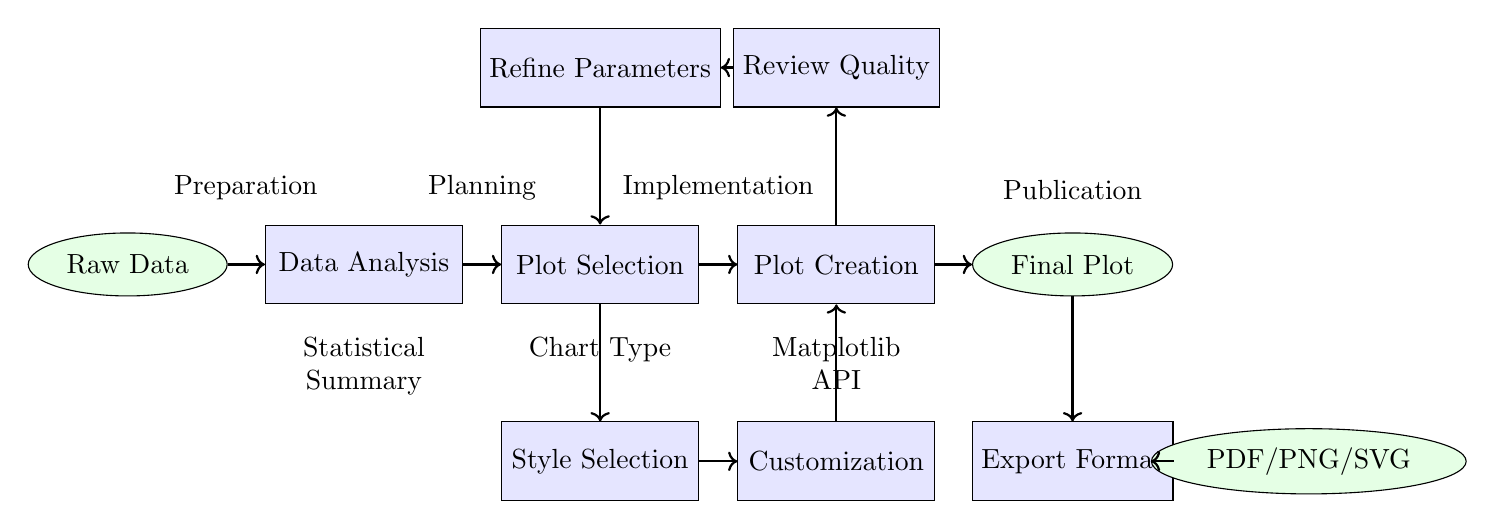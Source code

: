 \begin{tikzpicture}[
    node distance=2cm,
    process/.style={rectangle, draw, fill=blue!10, minimum width=2.5cm, minimum height=1cm, text centered},
    data/.style={ellipse, draw, fill=green!10, minimum width=2cm, minimum height=0.8cm, text centered},
    arrow/.style={->, thick}
]

% Data flow
\node[data] (rawdata) at (0,0) {Raw Data};
\node[process] (analyze) at (3,0) {Data Analysis};
\node[process] (select) at (6,0) {Plot Selection};
\node[process] (create) at (9,0) {Plot Creation};

% Customization branch
\node[process] (style) at (6,-2.5) {Style Selection};
\node[process] (customize) at (9,-2.5) {Customization};

% Output
\node[data] (output) at (12,0) {Final Plot};

% Quality check loop
\node[process] (review) at (9,2.5) {Review Quality};
\node[process] (refine) at (6,2.5) {Refine Parameters};

% Export options
\node[process] (export) at (12,-2.5) {Export Format};
\node[data] (formats) at (15,-2.5) {PDF/PNG/SVG};

% Main flow arrows
\draw[arrow] (rawdata) -- (analyze);
\draw[arrow] (analyze) -- (select);
\draw[arrow] (select) -- (create);
\draw[arrow] (create) -- (output);

% Customization flow
\draw[arrow] (select) -- (style);
\draw[arrow] (style) -- (customize);
\draw[arrow] (customize) -- (create);

% Quality loop
\draw[arrow] (create) -- (review);
\draw[arrow] (review) -- (refine);
\draw[arrow] (refine) -- (select);

% Export flow
\draw[arrow] (output) -- (export);
\draw[arrow] (export) -- (formats);

% Labels
\node[anchor=south] at (1.5,0.7) {Preparation};
\node[anchor=south] at (4.5,0.7) {Planning};
\node[anchor=south] at (7.5,0.7) {Implementation};
\node[anchor=south] at (12,0.7) {Publication};

% Process annotations
\node[anchor=north, text width=2cm, align=center] at (3,-0.8) {Statistical Summary};
\node[anchor=north, text width=2cm, align=center] at (6,-0.8) {Chart Type};
\node[anchor=north, text width=2cm, align=center] at (9,-0.8) {Matplotlib API};

\end{tikzpicture}